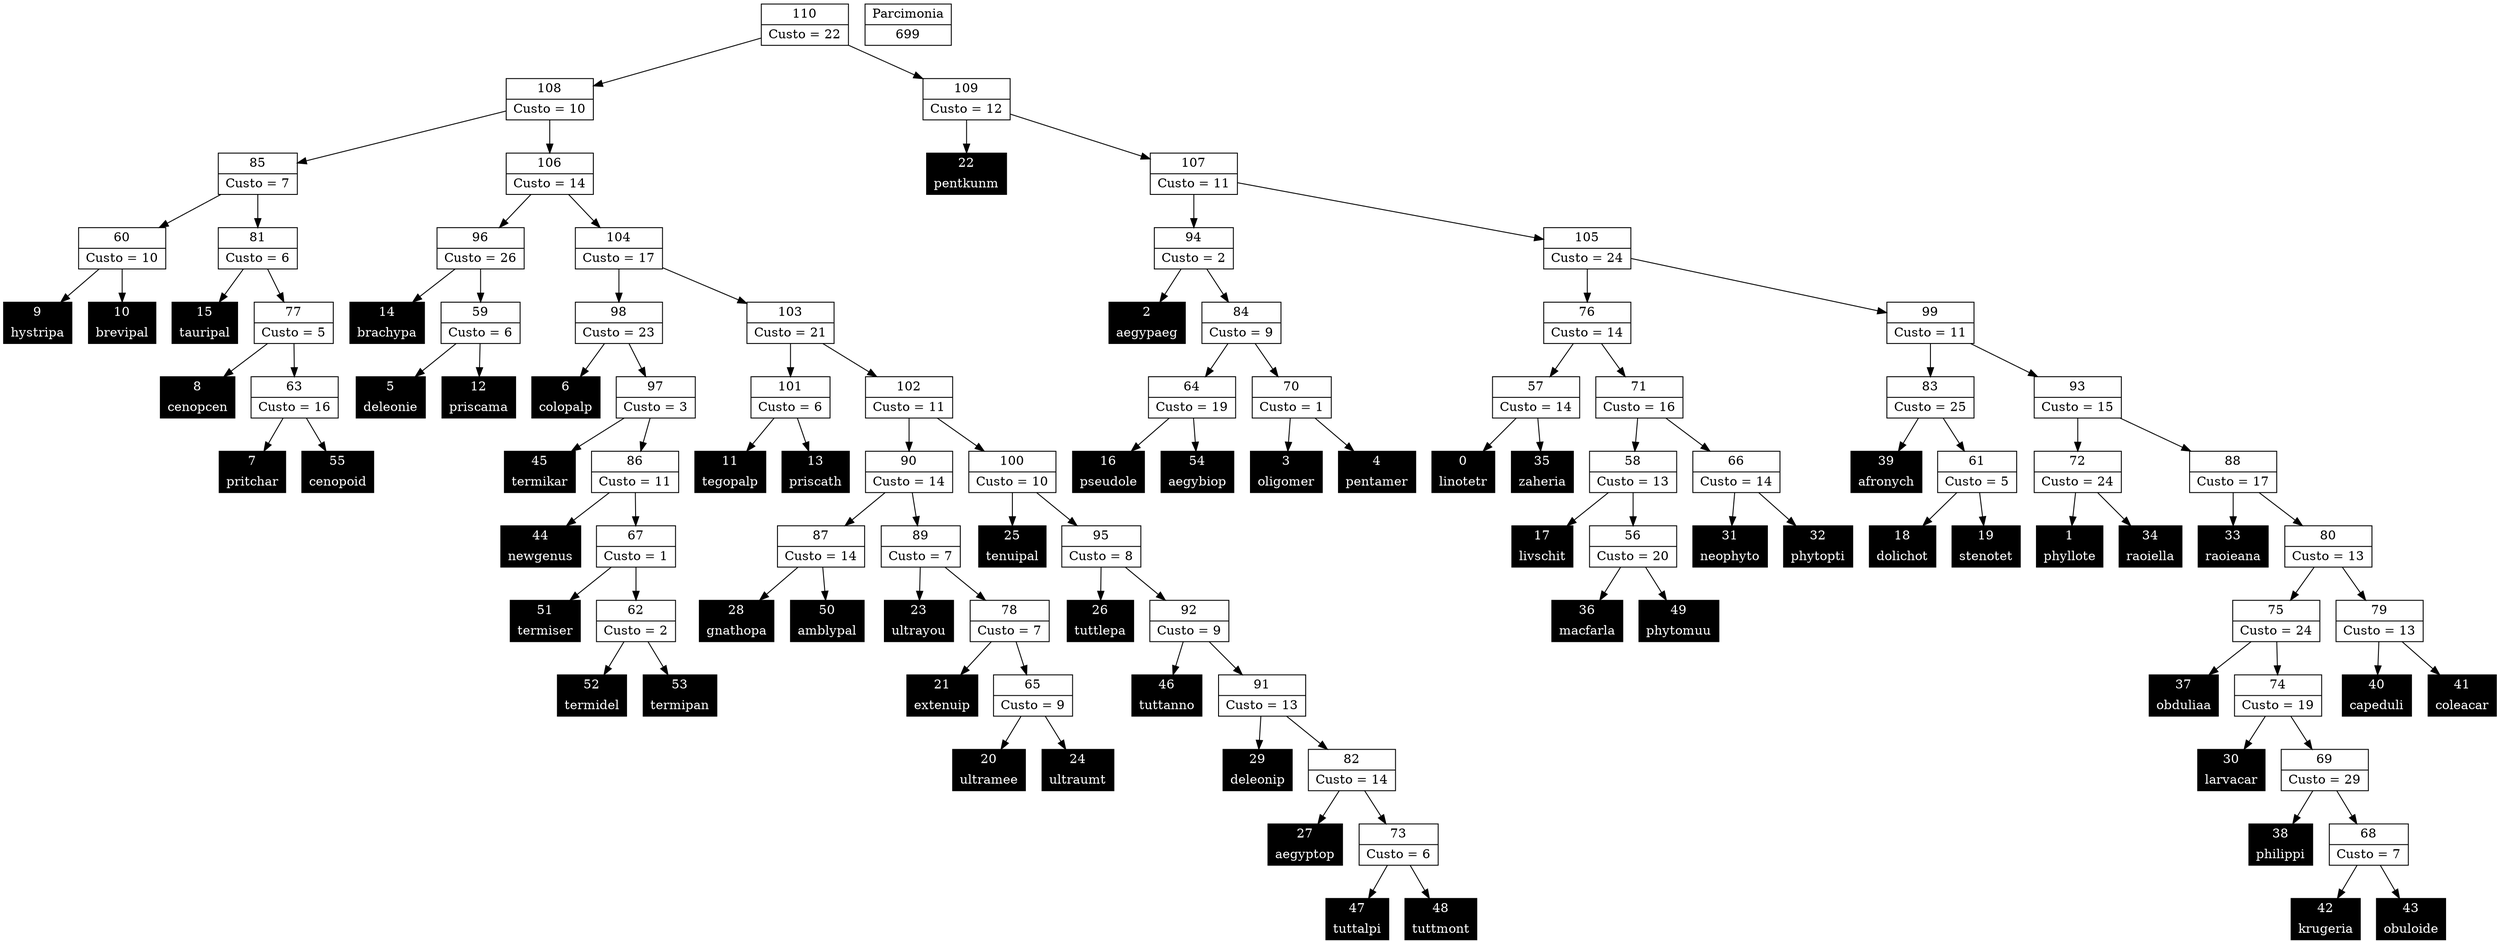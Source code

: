 Digraph G {
0 [shape="record", label="{0 | linotetr}",style=filled, color=black, fontcolor=white,fontsize=14, height=0.5]
1 [shape="record", label="{1 | phyllote}",style=filled, color=black, fontcolor=white,fontsize=14, height=0.5]
2 [shape="record", label="{2 | aegypaeg}",style=filled, color=black, fontcolor=white,fontsize=14, height=0.5]
3 [shape="record", label="{3 | oligomer}",style=filled, color=black, fontcolor=white,fontsize=14, height=0.5]
4 [shape="record", label="{4 | pentamer}",style=filled, color=black, fontcolor=white,fontsize=14, height=0.5]
5 [shape="record", label="{5 | deleonie}",style=filled, color=black, fontcolor=white,fontsize=14, height=0.5]
6 [shape="record", label="{6 | colopalp}",style=filled, color=black, fontcolor=white,fontsize=14, height=0.5]
7 [shape="record", label="{7 | pritchar}",style=filled, color=black, fontcolor=white,fontsize=14, height=0.5]
8 [shape="record", label="{8 | cenopcen}",style=filled, color=black, fontcolor=white,fontsize=14, height=0.5]
9 [shape="record", label="{9 | hystripa}",style=filled, color=black, fontcolor=white,fontsize=14, height=0.5]
10 [shape="record", label="{10 | brevipal}",style=filled, color=black, fontcolor=white,fontsize=14, height=0.5]
11 [shape="record", label="{11 | tegopalp}",style=filled, color=black, fontcolor=white,fontsize=14, height=0.5]
12 [shape="record", label="{12 | priscama}",style=filled, color=black, fontcolor=white,fontsize=14, height=0.5]
13 [shape="record", label="{13 | priscath}",style=filled, color=black, fontcolor=white,fontsize=14, height=0.5]
14 [shape="record", label="{14 | brachypa}",style=filled, color=black, fontcolor=white,fontsize=14, height=0.5]
15 [shape="record", label="{15 | tauripal}",style=filled, color=black, fontcolor=white,fontsize=14, height=0.5]
16 [shape="record", label="{16 | pseudole}",style=filled, color=black, fontcolor=white,fontsize=14, height=0.5]
17 [shape="record", label="{17 | livschit}",style=filled, color=black, fontcolor=white,fontsize=14, height=0.5]
18 [shape="record", label="{18 | dolichot}",style=filled, color=black, fontcolor=white,fontsize=14, height=0.5]
19 [shape="record", label="{19 | stenotet}",style=filled, color=black, fontcolor=white,fontsize=14, height=0.5]
20 [shape="record", label="{20 | ultramee}",style=filled, color=black, fontcolor=white,fontsize=14, height=0.5]
21 [shape="record", label="{21 | extenuip}",style=filled, color=black, fontcolor=white,fontsize=14, height=0.5]
22 [shape="record", label="{22 | pentkunm}",style=filled, color=black, fontcolor=white,fontsize=14, height=0.5]
23 [shape="record", label="{23 | ultrayou}",style=filled, color=black, fontcolor=white,fontsize=14, height=0.5]
24 [shape="record", label="{24 | ultraumt}",style=filled, color=black, fontcolor=white,fontsize=14, height=0.5]
25 [shape="record", label="{25 | tenuipal}",style=filled, color=black, fontcolor=white,fontsize=14, height=0.5]
26 [shape="record", label="{26 | tuttlepa}",style=filled, color=black, fontcolor=white,fontsize=14, height=0.5]
27 [shape="record", label="{27 | aegyptop}",style=filled, color=black, fontcolor=white,fontsize=14, height=0.5]
28 [shape="record", label="{28 | gnathopa}",style=filled, color=black, fontcolor=white,fontsize=14, height=0.5]
29 [shape="record", label="{29 | deleonip}",style=filled, color=black, fontcolor=white,fontsize=14, height=0.5]
30 [shape="record", label="{30 | larvacar}",style=filled, color=black, fontcolor=white,fontsize=14, height=0.5]
31 [shape="record", label="{31 | neophyto}",style=filled, color=black, fontcolor=white,fontsize=14, height=0.5]
32 [shape="record", label="{32 | phytopti}",style=filled, color=black, fontcolor=white,fontsize=14, height=0.5]
33 [shape="record", label="{33 | raoieana}",style=filled, color=black, fontcolor=white,fontsize=14, height=0.5]
34 [shape="record", label="{34 | raoiella}",style=filled, color=black, fontcolor=white,fontsize=14, height=0.5]
35 [shape="record", label="{35 | zaheria}",style=filled, color=black, fontcolor=white,fontsize=14, height=0.5]
36 [shape="record", label="{36 | macfarla}",style=filled, color=black, fontcolor=white,fontsize=14, height=0.5]
37 [shape="record", label="{37 | obduliaa}",style=filled, color=black, fontcolor=white,fontsize=14, height=0.5]
38 [shape="record", label="{38 | philippi}",style=filled, color=black, fontcolor=white,fontsize=14, height=0.5]
39 [shape="record", label="{39 | afronych}",style=filled, color=black, fontcolor=white,fontsize=14, height=0.5]
40 [shape="record", label="{40 | capeduli}",style=filled, color=black, fontcolor=white,fontsize=14, height=0.5]
41 [shape="record", label="{41 | coleacar}",style=filled, color=black, fontcolor=white,fontsize=14, height=0.5]
42 [shape="record", label="{42 | krugeria}",style=filled, color=black, fontcolor=white,fontsize=14, height=0.5]
43 [shape="record", label="{43 | obuloide}",style=filled, color=black, fontcolor=white,fontsize=14, height=0.5]
44 [shape="record", label="{44 | newgenus}",style=filled, color=black, fontcolor=white,fontsize=14, height=0.5]
45 [shape="record", label="{45 | termikar}",style=filled, color=black, fontcolor=white,fontsize=14, height=0.5]
46 [shape="record", label="{46 | tuttanno}",style=filled, color=black, fontcolor=white,fontsize=14, height=0.5]
47 [shape="record", label="{47 | tuttalpi}",style=filled, color=black, fontcolor=white,fontsize=14, height=0.5]
48 [shape="record", label="{48 | tuttmont}",style=filled, color=black, fontcolor=white,fontsize=14, height=0.5]
49 [shape="record", label="{49 | phytomuu}",style=filled, color=black, fontcolor=white,fontsize=14, height=0.5]
50 [shape="record", label="{50 | amblypal}",style=filled, color=black, fontcolor=white,fontsize=14, height=0.5]
51 [shape="record", label="{51 | termiser}",style=filled, color=black, fontcolor=white,fontsize=14, height=0.5]
52 [shape="record", label="{52 | termidel}",style=filled, color=black, fontcolor=white,fontsize=14, height=0.5]
53 [shape="record", label="{53 | termipan}",style=filled, color=black, fontcolor=white,fontsize=14, height=0.5]
54 [shape="record", label="{54 | aegybiop}",style=filled, color=black, fontcolor=white,fontsize=14, height=0.5]
55 [shape="record", label="{55 | cenopoid}",style=filled, color=black, fontcolor=white,fontsize=14, height=0.5]
56 [shape="record", label="{56|Custo = 20}"]
57 [shape="record", label="{57|Custo = 14}"]
58 [shape="record", label="{58|Custo = 13}"]
59 [shape="record", label="{59|Custo = 6}"]
60 [shape="record", label="{60|Custo = 10}"]
61 [shape="record", label="{61|Custo = 5}"]
62 [shape="record", label="{62|Custo = 2}"]
63 [shape="record", label="{63|Custo = 16}"]
64 [shape="record", label="{64|Custo = 19}"]
65 [shape="record", label="{65|Custo = 9}"]
66 [shape="record", label="{66|Custo = 14}"]
67 [shape="record", label="{67|Custo = 1}"]
68 [shape="record", label="{68|Custo = 7}"]
69 [shape="record", label="{69|Custo = 29}"]
70 [shape="record", label="{70|Custo = 1}"]
71 [shape="record", label="{71|Custo = 16}"]
72 [shape="record", label="{72|Custo = 24}"]
73 [shape="record", label="{73|Custo = 6}"]
74 [shape="record", label="{74|Custo = 19}"]
75 [shape="record", label="{75|Custo = 24}"]
76 [shape="record", label="{76|Custo = 14}"]
77 [shape="record", label="{77|Custo = 5}"]
78 [shape="record", label="{78|Custo = 7}"]
79 [shape="record", label="{79|Custo = 13}"]
80 [shape="record", label="{80|Custo = 13}"]
81 [shape="record", label="{81|Custo = 6}"]
82 [shape="record", label="{82|Custo = 14}"]
83 [shape="record", label="{83|Custo = 25}"]
84 [shape="record", label="{84|Custo = 9}"]
85 [shape="record", label="{85|Custo = 7}"]
86 [shape="record", label="{86|Custo = 11}"]
87 [shape="record", label="{87|Custo = 14}"]
88 [shape="record", label="{88|Custo = 17}"]
89 [shape="record", label="{89|Custo = 7}"]
90 [shape="record", label="{90|Custo = 14}"]
91 [shape="record", label="{91|Custo = 13}"]
92 [shape="record", label="{92|Custo = 9}"]
93 [shape="record", label="{93|Custo = 15}"]
94 [shape="record", label="{94|Custo = 2}"]
95 [shape="record", label="{95|Custo = 8}"]
96 [shape="record", label="{96|Custo = 26}"]
97 [shape="record", label="{97|Custo = 3}"]
98 [shape="record", label="{98|Custo = 23}"]
99 [shape="record", label="{99|Custo = 11}"]
100 [shape="record", label="{100|Custo = 10}"]
101 [shape="record", label="{101|Custo = 6}"]
102 [shape="record", label="{102|Custo = 11}"]
103 [shape="record", label="{103|Custo = 21}"]
104 [shape="record", label="{104|Custo = 17}"]
105 [shape="record", label="{105|Custo = 24}"]
106 [shape="record", label="{106|Custo = 14}"]
107 [shape="record", label="{107|Custo = 11}"]
108 [shape="record", label="{108|Custo = 10}"]
109 [shape="record", label="{109|Custo = 12}"]
110 [shape="record", label="{110|Custo = 22}"]

56->49
56->36
57->35
57->0
58->56
58->17
59->12
59->5
60->10
60->9
61->19
61->18
62->53
62->52
63->55
63->7
64->54
64->16
65->24
65->20
66->32
66->31
67->62
67->51
68->43
68->42
69->68
69->38
70->4
70->3
71->66
71->58
72->34
72->1
73->48
73->47
74->69
74->30
75->74
75->37
76->71
76->57
77->63
77->8
78->65
78->21
79->41
79->40
80->79
80->75
81->77
81->15
82->73
82->27
83->61
83->39
84->70
84->64
85->81
85->60
86->67
86->44
87->50
87->28
88->80
88->33
89->78
89->23
90->89
90->87
91->82
91->29
92->91
92->46
93->88
93->72
94->84
94->2
95->92
95->26
96->59
96->14
97->86
97->45
98->97
98->6
99->93
99->83
100->95
100->25
101->13
101->11
102->100
102->90
103->102
103->101
104->103
104->98
105->99
105->76
106->104
106->96
107->105
107->94
108->106
108->85
109->107
109->22
110->109
110->108

699 [shape="record", label="{Parcimonia|699}"]
}